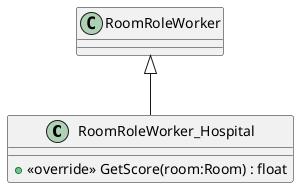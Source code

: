 @startuml
class RoomRoleWorker_Hospital {
    + <<override>> GetScore(room:Room) : float
}
RoomRoleWorker <|-- RoomRoleWorker_Hospital
@enduml
